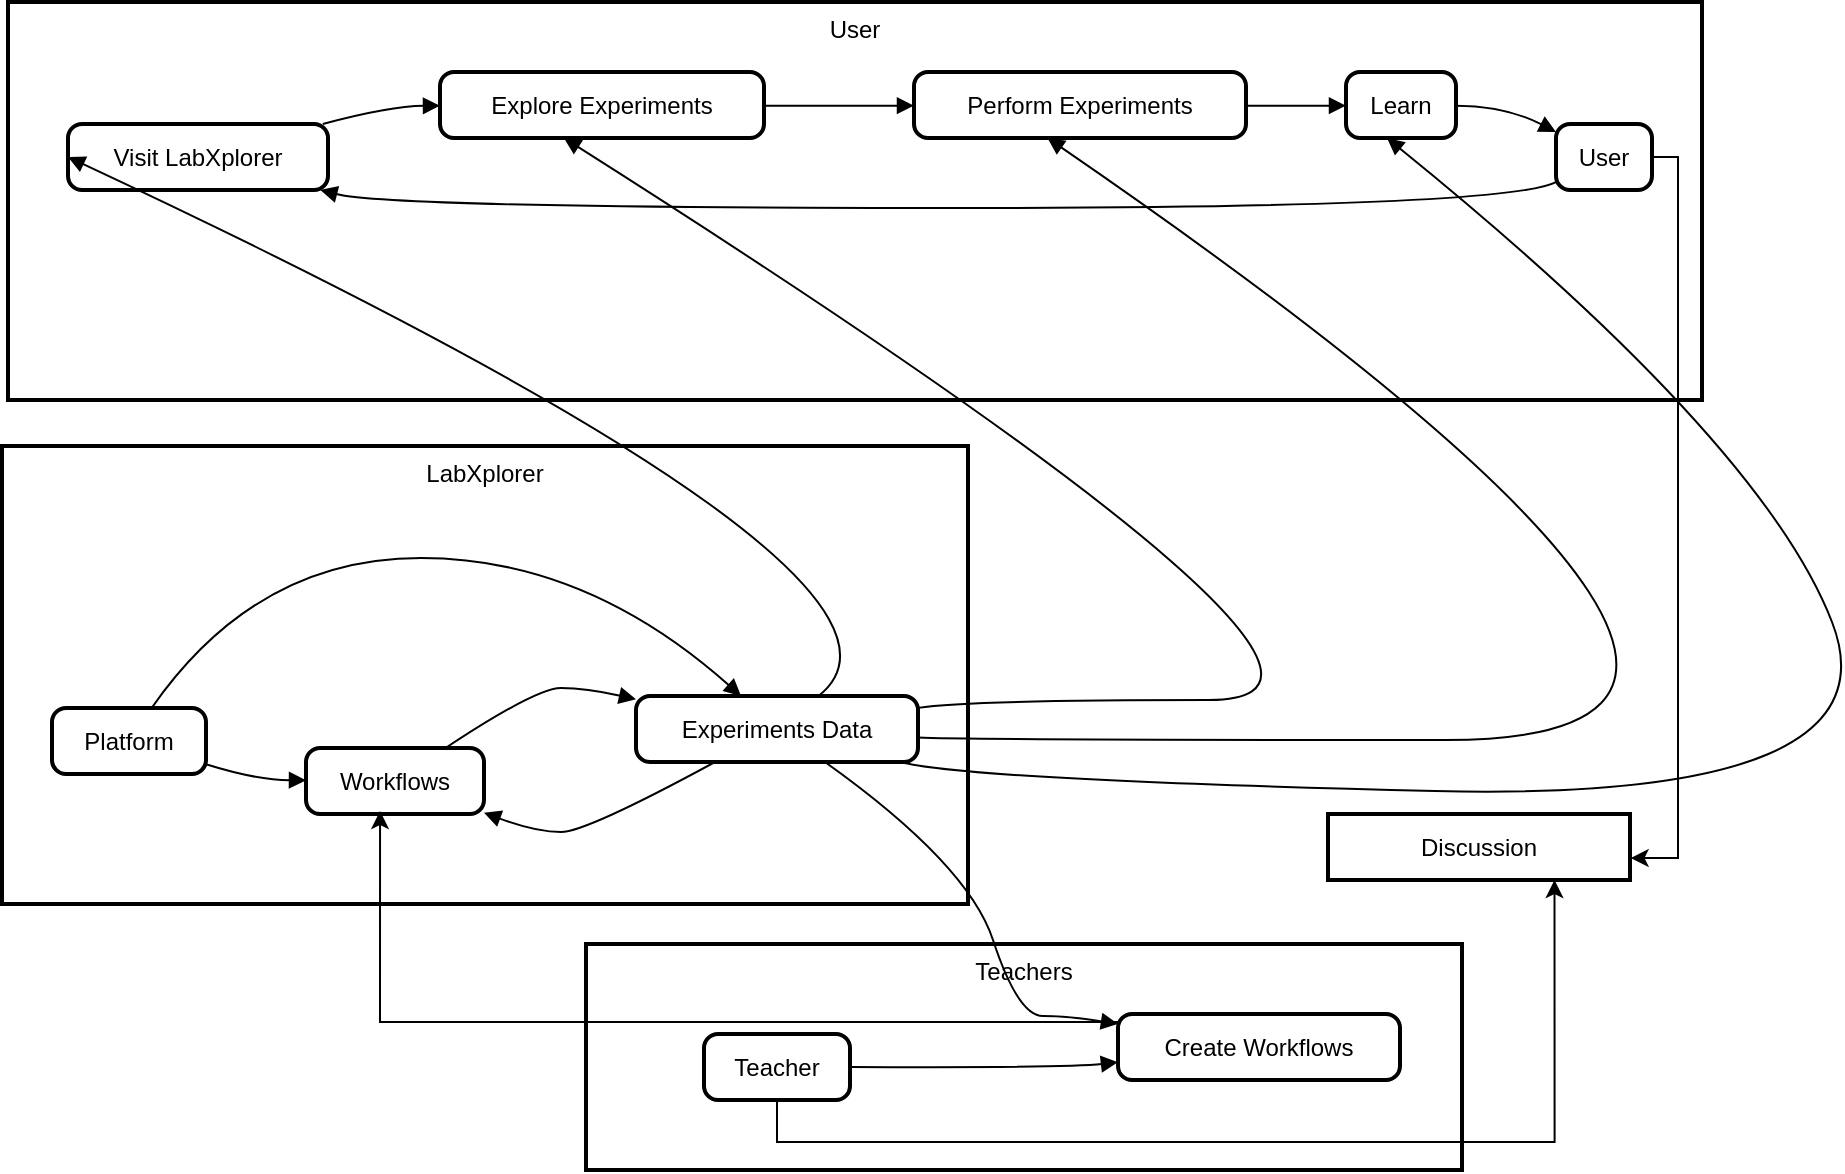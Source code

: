 <mxfile version="24.5.4" type="device">
  <diagram name="Page-1" id="43zimsoKOgYCE07fsmOR">
    <mxGraphModel dx="2163" dy="1845" grid="1" gridSize="10" guides="1" tooltips="1" connect="1" arrows="1" fold="1" page="1" pageScale="1" pageWidth="850" pageHeight="1100" math="0" shadow="0">
      <root>
        <mxCell id="0" />
        <mxCell id="1" parent="0" />
        <mxCell id="2" value="LabXplorer" style="whiteSpace=wrap;strokeWidth=2;verticalAlign=top;" parent="1" vertex="1">
          <mxGeometry y="12" width="483" height="229" as="geometry" />
        </mxCell>
        <mxCell id="3" value="Workflows" style="rounded=1;absoluteArcSize=1;arcSize=14;whiteSpace=wrap;strokeWidth=2;" parent="1" vertex="1">
          <mxGeometry x="152" y="163" width="89" height="33" as="geometry" />
        </mxCell>
        <mxCell id="4" value="Experiments Data" style="rounded=1;absoluteArcSize=1;arcSize=14;whiteSpace=wrap;strokeWidth=2;" parent="1" vertex="1">
          <mxGeometry x="317" y="137" width="141" height="33" as="geometry" />
        </mxCell>
        <mxCell id="5" value="Platform" style="rounded=1;absoluteArcSize=1;arcSize=14;whiteSpace=wrap;strokeWidth=2;" parent="1" vertex="1">
          <mxGeometry x="25" y="143" width="77" height="33" as="geometry" />
        </mxCell>
        <mxCell id="6" value="Teachers" style="whiteSpace=wrap;strokeWidth=2;verticalAlign=top;" parent="1" vertex="1">
          <mxGeometry x="292" y="261" width="438" height="113" as="geometry" />
        </mxCell>
        <mxCell id="7" value="Create Workflows" style="rounded=1;absoluteArcSize=1;arcSize=14;whiteSpace=wrap;strokeWidth=2;" parent="1" vertex="1">
          <mxGeometry x="558" y="296" width="141" height="33" as="geometry" />
        </mxCell>
        <mxCell id="sjfUzjBFZE3jWQW9BBrk-36" style="edgeStyle=orthogonalEdgeStyle;rounded=0;orthogonalLoop=1;jettySize=auto;html=1;entryX=0.75;entryY=1;entryDx=0;entryDy=0;" edge="1" parent="1" source="8" target="9">
          <mxGeometry relative="1" as="geometry">
            <Array as="points">
              <mxPoint x="388" y="360" />
              <mxPoint x="776" y="360" />
            </Array>
          </mxGeometry>
        </mxCell>
        <mxCell id="8" value="Teacher" style="rounded=1;absoluteArcSize=1;arcSize=14;whiteSpace=wrap;strokeWidth=2;" parent="1" vertex="1">
          <mxGeometry x="351" y="306" width="73" height="33" as="geometry" />
        </mxCell>
        <mxCell id="9" value="Discussion" style="whiteSpace=wrap;strokeWidth=2;" parent="1" vertex="1">
          <mxGeometry x="663" y="196" width="151" height="33" as="geometry" />
        </mxCell>
        <mxCell id="10" value="User" style="whiteSpace=wrap;strokeWidth=2;verticalAlign=top;" parent="1" vertex="1">
          <mxGeometry x="3" y="-210" width="847" height="199" as="geometry" />
        </mxCell>
        <mxCell id="11" value="Visit LabXplorer" style="rounded=1;absoluteArcSize=1;arcSize=14;whiteSpace=wrap;strokeWidth=2;" parent="1" vertex="1">
          <mxGeometry x="33" y="-149" width="130" height="33" as="geometry" />
        </mxCell>
        <mxCell id="sjfUzjBFZE3jWQW9BBrk-32" style="edgeStyle=orthogonalEdgeStyle;rounded=0;orthogonalLoop=1;jettySize=auto;html=1;entryX=1.002;entryY=0.667;entryDx=0;entryDy=0;entryPerimeter=0;" edge="1" parent="1" source="12" target="9">
          <mxGeometry relative="1" as="geometry">
            <Array as="points">
              <mxPoint x="838" y="218" />
            </Array>
          </mxGeometry>
        </mxCell>
        <mxCell id="12" value="User" style="rounded=1;absoluteArcSize=1;arcSize=14;whiteSpace=wrap;strokeWidth=2;" parent="1" vertex="1">
          <mxGeometry x="777" y="-149" width="48" height="33" as="geometry" />
        </mxCell>
        <mxCell id="13" value="Explore Experiments" style="rounded=1;absoluteArcSize=1;arcSize=14;whiteSpace=wrap;strokeWidth=2;" parent="1" vertex="1">
          <mxGeometry x="219" y="-175" width="162" height="33" as="geometry" />
        </mxCell>
        <mxCell id="14" value="Perform Experiments" style="rounded=1;absoluteArcSize=1;arcSize=14;whiteSpace=wrap;strokeWidth=2;" parent="1" vertex="1">
          <mxGeometry x="456" y="-175" width="166" height="33" as="geometry" />
        </mxCell>
        <mxCell id="15" value="Learn" style="rounded=1;absoluteArcSize=1;arcSize=14;whiteSpace=wrap;strokeWidth=2;" parent="1" vertex="1">
          <mxGeometry x="672" y="-175" width="55" height="33" as="geometry" />
        </mxCell>
        <mxCell id="16" value="" style="curved=1;startArrow=none;endArrow=block;exitX=0;exitY=0.88;entryX=0.98;entryY=1.01;" parent="1" source="12" target="11" edge="1">
          <mxGeometry relative="1" as="geometry">
            <Array as="points">
              <mxPoint x="752" y="-107" />
              <mxPoint x="194" y="-107" />
            </Array>
          </mxGeometry>
        </mxCell>
        <mxCell id="17" value="" style="curved=1;startArrow=none;endArrow=block;exitX=0.98;exitY=0;entryX=0;entryY=0.51;" parent="1" source="11" target="13" edge="1">
          <mxGeometry relative="1" as="geometry">
            <Array as="points">
              <mxPoint x="194" y="-158" />
            </Array>
          </mxGeometry>
        </mxCell>
        <mxCell id="18" value="" style="curved=1;startArrow=none;endArrow=block;exitX=1;exitY=0.51;entryX=0;entryY=0.51;" parent="1" source="13" target="14" edge="1">
          <mxGeometry relative="1" as="geometry">
            <Array as="points" />
          </mxGeometry>
        </mxCell>
        <mxCell id="19" value="" style="curved=1;startArrow=none;endArrow=block;exitX=1;exitY=0.51;entryX=0;entryY=0.51;" parent="1" source="14" target="15" edge="1">
          <mxGeometry relative="1" as="geometry">
            <Array as="points" />
          </mxGeometry>
        </mxCell>
        <mxCell id="20" value="" style="curved=1;startArrow=none;endArrow=block;exitX=1;exitY=0.51;entryX=0;entryY=0.12;" parent="1" source="15" target="12" edge="1">
          <mxGeometry relative="1" as="geometry">
            <Array as="points">
              <mxPoint x="752" y="-158" />
            </Array>
          </mxGeometry>
        </mxCell>
        <mxCell id="21" value="" style="curved=1;startArrow=none;endArrow=block;exitX=1;exitY=0.5;entryX=0;entryY=0.73;" parent="1" source="8" target="7" edge="1">
          <mxGeometry relative="1" as="geometry">
            <Array as="points">
              <mxPoint x="533" y="323" />
            </Array>
          </mxGeometry>
        </mxCell>
        <mxCell id="24" value="" style="curved=1;startArrow=none;endArrow=block;exitX=0.28;exitY=1;entryX=1.01;entryY=0.99;" parent="1" source="4" target="3" edge="1">
          <mxGeometry relative="1" as="geometry">
            <Array as="points">
              <mxPoint x="292" y="205" />
              <mxPoint x="267" y="205" />
            </Array>
          </mxGeometry>
        </mxCell>
        <mxCell id="25" value="" style="curved=1;startArrow=none;endArrow=block;exitX=0.79;exitY=-0.01;entryX=0;entryY=0.05;" parent="1" source="3" target="4" edge="1">
          <mxGeometry relative="1" as="geometry">
            <Array as="points">
              <mxPoint x="267" y="133" />
              <mxPoint x="292" y="133" />
            </Array>
          </mxGeometry>
        </mxCell>
        <mxCell id="26" value="" style="curved=1;startArrow=none;endArrow=block;exitX=0.65;exitY=-0.01;entryX=0.37;entryY=-0.01;" parent="1" source="5" target="4" edge="1">
          <mxGeometry relative="1" as="geometry">
            <Array as="points">
              <mxPoint x="127" y="68" />
              <mxPoint x="292" y="68" />
            </Array>
          </mxGeometry>
        </mxCell>
        <mxCell id="27" value="" style="curved=1;startArrow=none;endArrow=block;exitX=1.01;exitY=0.86;entryX=0;entryY=0.49;" parent="1" source="5" target="3" edge="1">
          <mxGeometry relative="1" as="geometry">
            <Array as="points">
              <mxPoint x="127" y="179" />
            </Array>
          </mxGeometry>
        </mxCell>
        <mxCell id="28" value="" style="curved=1;startArrow=none;endArrow=block;exitX=0.65;exitY=-0.01;entryX=0;entryY=0.5;" parent="1" source="4" target="11" edge="1">
          <mxGeometry relative="1" as="geometry">
            <Array as="points">
              <mxPoint x="483" y="78" />
            </Array>
          </mxGeometry>
        </mxCell>
        <mxCell id="29" value="" style="curved=1;startArrow=none;endArrow=block;exitX=1;exitY=0.18;entryX=0.38;entryY=1.01;" parent="1" source="4" target="13" edge="1">
          <mxGeometry relative="1" as="geometry">
            <Array as="points">
              <mxPoint x="483" y="139" />
              <mxPoint x="724" y="139" />
            </Array>
          </mxGeometry>
        </mxCell>
        <mxCell id="30" value="" style="curved=1;startArrow=none;endArrow=block;exitX=1;exitY=0.63;entryX=0.4;entryY=1.01;" parent="1" source="4" target="14" edge="1">
          <mxGeometry relative="1" as="geometry">
            <Array as="points">
              <mxPoint x="483" y="159" />
              <mxPoint x="961" y="159" />
            </Array>
          </mxGeometry>
        </mxCell>
        <mxCell id="31" value="" style="curved=1;startArrow=none;endArrow=block;exitX=0.94;exitY=1;entryX=0.37;entryY=1.01;" parent="1" source="4" target="15" edge="1">
          <mxGeometry relative="1" as="geometry">
            <Array as="points">
              <mxPoint x="483" y="179" />
              <mxPoint x="950" y="190" />
              <mxPoint x="880" y="10" />
            </Array>
          </mxGeometry>
        </mxCell>
        <mxCell id="32" value="" style="curved=1;startArrow=none;endArrow=block;exitX=0.67;exitY=1;entryX=0;entryY=0.15;" parent="1" source="4" target="7" edge="1">
          <mxGeometry relative="1" as="geometry">
            <Array as="points">
              <mxPoint x="483" y="221" />
              <mxPoint x="508" y="297" />
              <mxPoint x="533" y="297" />
            </Array>
          </mxGeometry>
        </mxCell>
        <mxCell id="sjfUzjBFZE3jWQW9BBrk-34" style="edgeStyle=orthogonalEdgeStyle;rounded=0;orthogonalLoop=1;jettySize=auto;html=1;entryX=0.416;entryY=0.955;entryDx=0;entryDy=0;entryPerimeter=0;" edge="1" parent="1" source="7" target="3">
          <mxGeometry relative="1" as="geometry">
            <Array as="points">
              <mxPoint x="189" y="300" />
            </Array>
          </mxGeometry>
        </mxCell>
      </root>
    </mxGraphModel>
  </diagram>
</mxfile>
